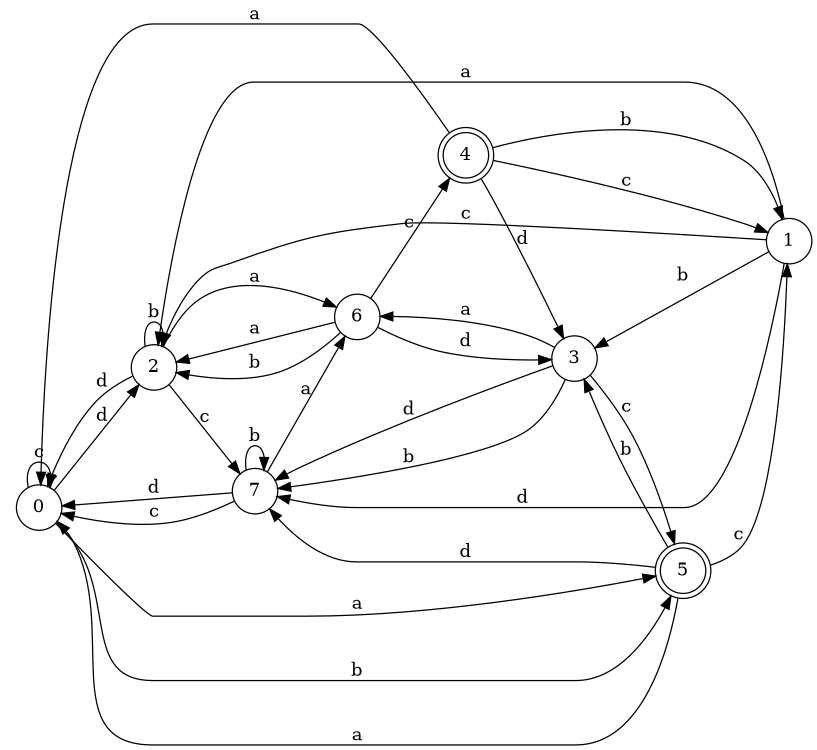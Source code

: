 digraph n7_2 {
__start0 [label="" shape="none"];

rankdir=LR;
size="8,5";

s0 [style="filled", color="black", fillcolor="white" shape="circle", label="0"];
s1 [style="filled", color="black", fillcolor="white" shape="circle", label="1"];
s2 [style="filled", color="black", fillcolor="white" shape="circle", label="2"];
s3 [style="filled", color="black", fillcolor="white" shape="circle", label="3"];
s4 [style="rounded,filled", color="black", fillcolor="white" shape="doublecircle", label="4"];
s5 [style="rounded,filled", color="black", fillcolor="white" shape="doublecircle", label="5"];
s6 [style="filled", color="black", fillcolor="white" shape="circle", label="6"];
s7 [style="filled", color="black", fillcolor="white" shape="circle", label="7"];
s0 -> s5 [label="a"];
s0 -> s5 [label="b"];
s0 -> s0 [label="c"];
s0 -> s2 [label="d"];
s1 -> s2 [label="a"];
s1 -> s3 [label="b"];
s1 -> s2 [label="c"];
s1 -> s7 [label="d"];
s2 -> s6 [label="a"];
s2 -> s2 [label="b"];
s2 -> s7 [label="c"];
s2 -> s0 [label="d"];
s3 -> s6 [label="a"];
s3 -> s7 [label="b"];
s3 -> s5 [label="c"];
s3 -> s7 [label="d"];
s4 -> s0 [label="a"];
s4 -> s1 [label="b"];
s4 -> s1 [label="c"];
s4 -> s3 [label="d"];
s5 -> s0 [label="a"];
s5 -> s3 [label="b"];
s5 -> s1 [label="c"];
s5 -> s7 [label="d"];
s6 -> s2 [label="a"];
s6 -> s2 [label="b"];
s6 -> s4 [label="c"];
s6 -> s3 [label="d"];
s7 -> s6 [label="a"];
s7 -> s7 [label="b"];
s7 -> s0 [label="c"];
s7 -> s0 [label="d"];

}